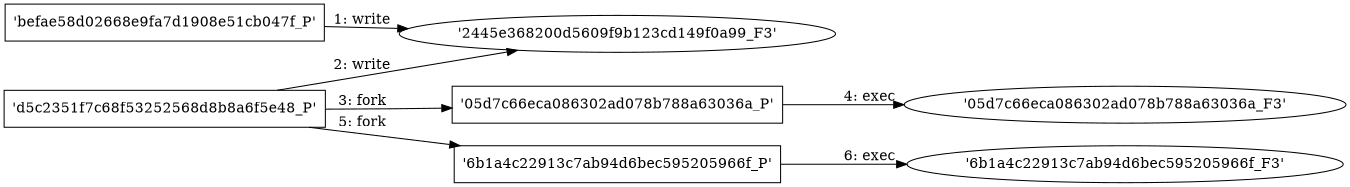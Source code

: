 digraph "D:\Learning\Paper\apt\基于CTI的攻击预警\Dataset\攻击图\ASGfromALLCTI\Vulnerability Spotlight Code execution vulnerability in E2fsprogs.dot" {
rankdir="LR"
size="9"
fixedsize="false"
splines="true"
nodesep=0.3
ranksep=0
fontsize=10
overlap="scalexy"
engine= "neato"
	"'2445e368200d5609f9b123cd149f0a99_F3'" [node_type=file shape=ellipse]
	"'befae58d02668e9fa7d1908e51cb047f_P'" [node_type=Process shape=box]
	"'befae58d02668e9fa7d1908e51cb047f_P'" -> "'2445e368200d5609f9b123cd149f0a99_F3'" [label="1: write"]
	"'2445e368200d5609f9b123cd149f0a99_F3'" [node_type=file shape=ellipse]
	"'d5c2351f7c68f53252568d8b8a6f5e48_P'" [node_type=Process shape=box]
	"'d5c2351f7c68f53252568d8b8a6f5e48_P'" -> "'2445e368200d5609f9b123cd149f0a99_F3'" [label="2: write"]
	"'d5c2351f7c68f53252568d8b8a6f5e48_P'" [node_type=Process shape=box]
	"'05d7c66eca086302ad078b788a63036a_P'" [node_type=Process shape=box]
	"'d5c2351f7c68f53252568d8b8a6f5e48_P'" -> "'05d7c66eca086302ad078b788a63036a_P'" [label="3: fork"]
	"'05d7c66eca086302ad078b788a63036a_P'" [node_type=Process shape=box]
	"'05d7c66eca086302ad078b788a63036a_F3'" [node_type=File shape=ellipse]
	"'05d7c66eca086302ad078b788a63036a_P'" -> "'05d7c66eca086302ad078b788a63036a_F3'" [label="4: exec"]
	"'d5c2351f7c68f53252568d8b8a6f5e48_P'" [node_type=Process shape=box]
	"'6b1a4c22913c7ab94d6bec595205966f_P'" [node_type=Process shape=box]
	"'d5c2351f7c68f53252568d8b8a6f5e48_P'" -> "'6b1a4c22913c7ab94d6bec595205966f_P'" [label="5: fork"]
	"'6b1a4c22913c7ab94d6bec595205966f_P'" [node_type=Process shape=box]
	"'6b1a4c22913c7ab94d6bec595205966f_F3'" [node_type=File shape=ellipse]
	"'6b1a4c22913c7ab94d6bec595205966f_P'" -> "'6b1a4c22913c7ab94d6bec595205966f_F3'" [label="6: exec"]
}
